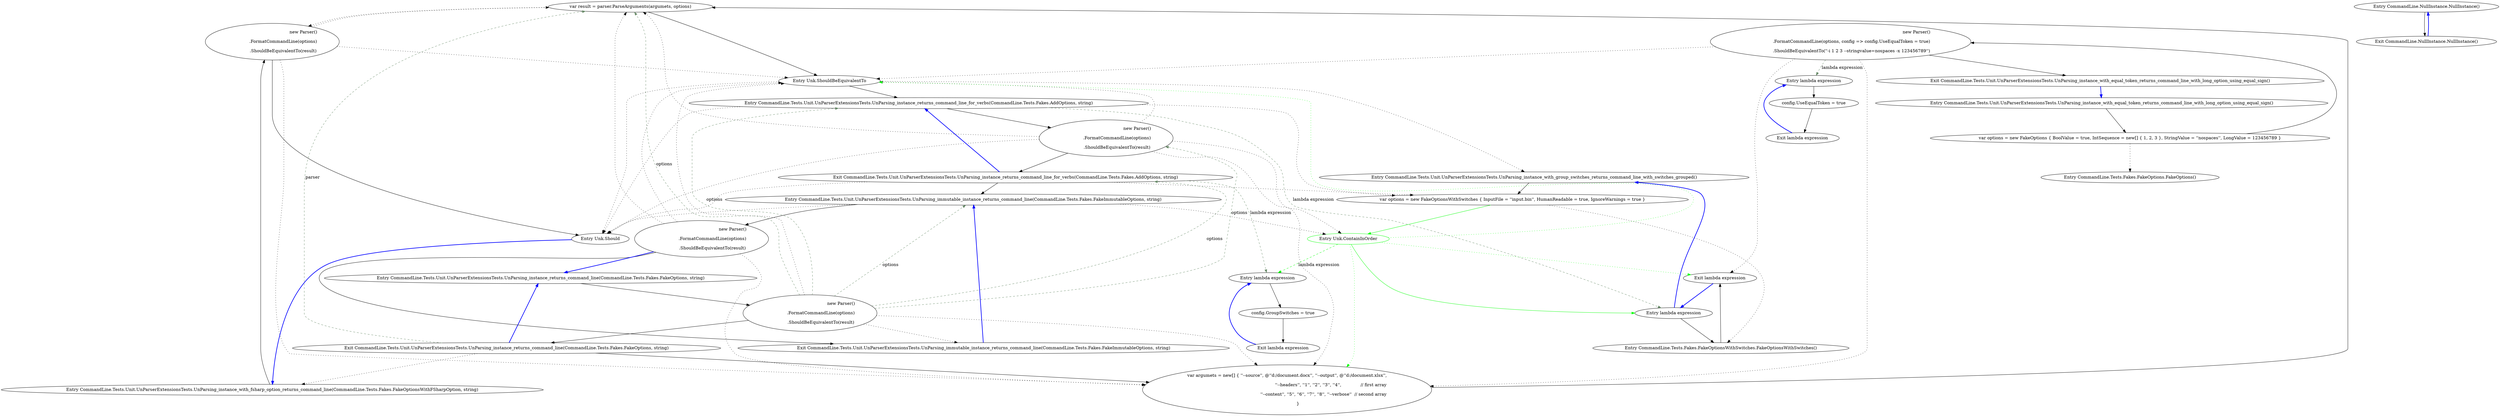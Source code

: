 digraph  {
m0_4 [label="var result = parser.ParseArguments(argumets, options)", span="27-27", cluster="CommandLine.Tests.Unit.Attributes.OptionArrayAttributeFixture.Should_correctly_parse_two_consecutive_arrays()", file="InstanceBuilder.cs"];
m0_11 [label="Exit CommandLine.Tests.Unit.UnParserExtensionsTests.UnParsing_immutable_instance_returns_command_line(CommandLine.Tests.Fakes.FakeImmutableOptions, string)", span="33-33", cluster="CommandLine.Tests.Unit.UnParserExtensionsTests.UnParsing_immutable_instance_returns_command_line(CommandLine.Tests.Fakes.FakeImmutableOptions, string)", file="InstanceBuilder.cs"];
m0_15 [label="Entry CommandLine.Tests.Unit.UnParserExtensionsTests.UnParsing_instance_with_group_switches_returns_command_line_with_switches_grouped()", span="50-50", cluster="CommandLine.Tests.Unit.UnParserExtensionsTests.UnParsing_instance_with_group_switches_returns_command_line_with_switches_grouped()", file="InstanceBuilder.cs"];
m0_20 [label="Exit lambda expression", span="31-31", cluster="lambda expression", file="InstanceBuilder.cs"];
m0_13 [label="new Parser()\r\n                .FormatCommandLine(options)\r\n                .ShouldBeEquivalentTo(result)", span="44-46", cluster="CommandLine.Tests.Unit.UnParserExtensionsTests.UnParsing_instance_with_fsharp_option_returns_command_line(CommandLine.Tests.Fakes.FakeOptionsWithFSharpOption, string)", file="InstanceBuilder.cs"];
m0_28 [label="Entry CommandLine.Tests.Fakes.FakeOptions.FakeOptions()", span="6-6", cluster="CommandLine.Tests.Fakes.FakeOptions.FakeOptions()", file="InstanceBuilder.cs"];
m0_16 [label="var options = new FakeOptionsWithSwitches { InputFile = ''input.bin'', HumanReadable = true, IgnoreWarnings = true }", span="52-52", cluster="CommandLine.Tests.Unit.UnParserExtensionsTests.UnParsing_instance_with_group_switches_returns_command_line_with_switches_grouped()", file="InstanceBuilder.cs"];
m0_3 [label="var argumets = new[] { ''--source'', @''d:/document.docx'', ''--output'', @''d:/document.xlsx'',\r\n                    ''--headers'', ''1'', ''2'', ''3'', ''4'',              // first array\r\n                    ''--content'', ''5'', ''6'', ''7'', ''8'', ''--verbose''  // second array\r\n                }", span="21-24", cluster="CommandLine.Tests.Unit.Attributes.OptionArrayAttributeFixture.Should_correctly_parse_two_consecutive_arrays()", file="InstanceBuilder.cs"];
m0_12 [label="Entry CommandLine.Tests.Unit.UnParserExtensionsTests.UnParsing_instance_with_fsharp_option_returns_command_line(CommandLine.Tests.Fakes.FakeOptionsWithFSharpOption, string)", span="42-42", cluster="CommandLine.Tests.Unit.UnParserExtensionsTests.UnParsing_instance_with_fsharp_option_returns_command_line(CommandLine.Tests.Fakes.FakeOptionsWithFSharpOption, string)", file="InstanceBuilder.cs"];
m0_0 [label="Entry CommandLine.Tests.Unit.UnParserExtensionsTests.UnParsing_instance_returns_command_line(CommandLine.Tests.Fakes.FakeOptions, string)", span="15-15", cluster="CommandLine.Tests.Unit.UnParserExtensionsTests.UnParsing_instance_returns_command_line(CommandLine.Tests.Fakes.FakeOptions, string)", file="InstanceBuilder.cs"];
m0_1 [label="new Parser()\r\n                .FormatCommandLine(options)\r\n                .ShouldBeEquivalentTo(result)", span="17-19", cluster="CommandLine.Tests.Unit.UnParserExtensionsTests.UnParsing_instance_returns_command_line(CommandLine.Tests.Fakes.FakeOptions, string)", file="InstanceBuilder.cs"];
m0_2 [label="Exit CommandLine.Tests.Unit.UnParserExtensionsTests.UnParsing_instance_returns_command_line(CommandLine.Tests.Fakes.FakeOptions, string)", span="15-15", cluster="CommandLine.Tests.Unit.UnParserExtensionsTests.UnParsing_instance_returns_command_line(CommandLine.Tests.Fakes.FakeOptions, string)", file="InstanceBuilder.cs"];
m0_6 [label="Entry CommandLine.Tests.Unit.UnParserExtensionsTests.UnParsing_instance_returns_command_line_for_verbs(CommandLine.Tests.Fakes.AddOptions, string)", span="24-24", cluster="CommandLine.Tests.Unit.UnParserExtensionsTests.UnParsing_instance_returns_command_line_for_verbs(CommandLine.Tests.Fakes.AddOptions, string)", file="InstanceBuilder.cs"];
m0_7 [label="new Parser()\r\n                .FormatCommandLine(options)\r\n                .ShouldBeEquivalentTo(result)", span="26-28", cluster="CommandLine.Tests.Unit.UnParserExtensionsTests.UnParsing_instance_returns_command_line_for_verbs(CommandLine.Tests.Fakes.AddOptions, string)", file="InstanceBuilder.cs"];
m0_8 [label="Exit CommandLine.Tests.Unit.UnParserExtensionsTests.UnParsing_instance_returns_command_line_for_verbs(CommandLine.Tests.Fakes.AddOptions, string)", span="24-24", cluster="CommandLine.Tests.Unit.UnParserExtensionsTests.UnParsing_instance_returns_command_line_for_verbs(CommandLine.Tests.Fakes.AddOptions, string)", file="InstanceBuilder.cs"];
m0_9 [label="Entry CommandLine.Tests.Unit.UnParserExtensionsTests.UnParsing_immutable_instance_returns_command_line(CommandLine.Tests.Fakes.FakeImmutableOptions, string)", span="33-33", cluster="CommandLine.Tests.Unit.UnParserExtensionsTests.UnParsing_immutable_instance_returns_command_line(CommandLine.Tests.Fakes.FakeImmutableOptions, string)", file="InstanceBuilder.cs"];
m0_5 [label="Entry Unk.ShouldBeEquivalentTo", span="", cluster="Unk.ShouldBeEquivalentTo", file="InstanceBuilder.cs"];
m0_10 [label="new Parser()\r\n                .FormatCommandLine(options)\r\n                .ShouldBeEquivalentTo(result)", span="35-37", cluster="CommandLine.Tests.Unit.UnParserExtensionsTests.UnParsing_immutable_instance_returns_command_line(CommandLine.Tests.Fakes.FakeImmutableOptions, string)", file="InstanceBuilder.cs"];
m0_17 [label="Entry Unk.ContainInOrder", span="", cluster="Unk.ContainInOrder", color=green, community=0, file="InstanceBuilder.cs"];
m0_18 [label="Entry lambda expression", span="31-31", cluster="lambda expression", file="InstanceBuilder.cs"];
m0_29 [label="Entry lambda expression", span="63-63", cluster="lambda expression", file="InstanceBuilder.cs"];
m0_21 [label="Entry lambda expression", span="54-54", cluster="lambda expression", file="InstanceBuilder.cs"];
m0_19 [label="Entry CommandLine.Tests.Fakes.FakeOptionsWithSwitches.FakeOptionsWithSwitches()", span="4-4", cluster="CommandLine.Tests.Fakes.FakeOptionsWithSwitches.FakeOptionsWithSwitches()", file="InstanceBuilder.cs"];
m0_22 [label="config.GroupSwitches = true", span="54-54", cluster="lambda expression", file="InstanceBuilder.cs"];
m0_23 [label="Exit lambda expression", span="54-54", cluster="lambda expression", file="InstanceBuilder.cs"];
m0_30 [label="config.UseEqualToken = true", span="63-63", cluster="lambda expression", file="InstanceBuilder.cs"];
m0_31 [label="Exit lambda expression", span="63-63", cluster="lambda expression", file="InstanceBuilder.cs"];
m0_14 [label="Entry Unk.Should", span="", cluster="Unk.Should", file="InstanceBuilder.cs"];
m0_24 [label="Entry CommandLine.Tests.Unit.UnParserExtensionsTests.UnParsing_instance_with_equal_token_returns_command_line_with_long_option_using_equal_sign()", span="59-59", cluster="CommandLine.Tests.Unit.UnParserExtensionsTests.UnParsing_instance_with_equal_token_returns_command_line_with_long_option_using_equal_sign()", file="InstanceBuilder.cs"];
m0_26 [label="new Parser()\r\n                .FormatCommandLine(options, config => config.UseEqualToken = true)\r\n                .ShouldBeEquivalentTo(''-i 1 2 3 --stringvalue=nospaces -x 123456789'')", span="62-64", cluster="CommandLine.Tests.Unit.UnParserExtensionsTests.UnParsing_instance_with_equal_token_returns_command_line_with_long_option_using_equal_sign()", file="InstanceBuilder.cs"];
m0_25 [label="var options = new FakeOptions { BoolValue = true, IntSequence = new[] { 1, 2, 3 }, StringValue = ''nospaces'', LongValue = 123456789 }", span="61-61", cluster="CommandLine.Tests.Unit.UnParserExtensionsTests.UnParsing_instance_with_equal_token_returns_command_line_with_long_option_using_equal_sign()", file="InstanceBuilder.cs"];
m0_27 [label="Exit CommandLine.Tests.Unit.UnParserExtensionsTests.UnParsing_instance_with_equal_token_returns_command_line_with_long_option_using_equal_sign()", span="59-59", cluster="CommandLine.Tests.Unit.UnParserExtensionsTests.UnParsing_instance_with_equal_token_returns_command_line_with_long_option_using_equal_sign()", file="InstanceBuilder.cs"];
m2_0 [label="Entry CommandLine.NullInstance.NullInstance()", span="9-9", cluster="CommandLine.NullInstance.NullInstance()", file="InstanceBuilder_new.cs"];
m2_1 [label="Exit CommandLine.NullInstance.NullInstance()", span="9-9", cluster="CommandLine.NullInstance.NullInstance()", file="InstanceBuilder_new.cs"];
m0_4 -> m0_5  [key=0, style=solid];
m0_4 -> m0_13  [key=2, style=dotted];
m0_11 -> m0_9  [key=0, style=bold, color=blue];
m0_15 -> m0_16  [key=0, style=solid];
m0_20 -> m0_18  [key=0, style=bold, color=blue];
m0_13 -> m0_3  [key=2, style=dotted];
m0_13 -> m0_5  [key=2, style=dotted];
m0_13 -> m0_14  [key=0, style=solid];
m0_13 -> m0_4  [key=2, style=dotted];
m0_16 -> m0_17  [key=0, style=solid, color=green];
m0_16 -> m0_19  [key=2, style=dotted];
m0_3 -> m0_4  [key=0, style=solid];
m0_12 -> m0_13  [key=0, style=solid];
m0_0 -> m0_1  [key=0, style=solid];
m0_1 -> m0_2  [key=0, style=solid];
m0_1 -> m0_11  [key=2, style=dotted];
m0_1 -> m0_4  [key=1, style=dashed, color=darkseagreen4, label=options];
m0_1 -> m0_6  [key=1, style=dashed, color=darkseagreen4, label=options];
m0_1 -> m0_7  [key=1, style=dashed, color=darkseagreen4, label=options];
m0_1 -> m0_8  [key=1, style=dashed, color=darkseagreen4, label=options];
m0_1 -> m0_9  [key=1, style=dashed, color=darkseagreen4, label=options];
m0_1 -> m0_3  [key=2, style=dotted];
m0_1 -> m0_5  [key=2, style=dotted];
m0_2 -> m0_3  [key=0, style=solid];
m0_2 -> m0_12  [key=2, style=dotted];
m0_2 -> m0_4  [key=1, style=dashed, color=darkseagreen4, label=parser];
m0_2 -> m0_0  [key=0, style=bold, color=blue];
m0_6 -> m0_7  [key=0, style=solid];
m0_6 -> m0_14  [key=2, style=dotted];
m0_6 -> m0_16  [key=2, style=dotted];
m0_6 -> m0_18  [key=1, style=dashed, color=darkseagreen4, label="lambda expression"];
m0_7 -> m0_8  [key=0, style=solid];
m0_7 -> m0_14  [key=2, style=dotted];
m0_7 -> m0_17  [key=2, style=dotted];
m0_7 -> m0_3  [key=2, style=dotted];
m0_7 -> m0_5  [key=2, style=dotted];
m0_7 -> m0_4  [key=2, style=dotted];
m0_8 -> m0_9  [key=0, style=solid];
m0_8 -> m0_14  [key=2, style=dotted];
m0_8 -> m0_16  [key=2, style=dotted];
m0_8 -> m0_21  [key=1, style=dashed, color=darkseagreen4, label="lambda expression"];
m0_8 -> m0_6  [key=0, style=bold, color=blue];
m0_9 -> m0_10  [key=0, style=solid];
m0_9 -> m0_14  [key=2, style=dotted];
m0_9 -> m0_17  [key=2, style=dotted];
m0_5 -> m0_6  [key=0, style=solid];
m0_5 -> m0_14  [key=2, style=dotted];
m0_5 -> m0_15  [key=2, style=dotted];
m0_10 -> m0_0  [key=0, style=bold, color=blue];
m0_10 -> m0_3  [key=2, style=dotted];
m0_10 -> m0_5  [key=2, style=dotted];
m0_10 -> m0_11  [key=0, style=solid];
m0_10 -> m0_4  [key=2, style=dotted];
m0_17 -> m0_18  [key=0, style=solid, color=green];
m0_17 -> m0_3  [key=2, style=dotted, color=green];
m0_17 -> m0_20  [key=2, style=dotted, color=green];
m0_17 -> m0_5  [key=2, style=dotted, color=green];
m0_17 -> m0_21  [key=1, style=dashed, color=green, label="lambda expression"];
m0_18 -> m0_15  [key=0, style=bold, color=blue];
m0_18 -> m0_19  [key=0, style=solid];
m0_29 -> m0_30  [key=0, style=solid];
m0_21 -> m0_22  [key=0, style=solid];
m0_19 -> m0_20  [key=0, style=solid];
m0_22 -> m0_23  [key=0, style=solid];
m0_23 -> m0_21  [key=0, style=bold, color=blue];
m0_30 -> m0_31  [key=0, style=solid];
m0_31 -> m0_29  [key=0, style=bold, color=blue];
m0_14 -> m0_12  [key=0, style=bold, color=blue];
m0_24 -> m0_25  [key=0, style=solid];
m0_26 -> m0_3  [key=2, style=dotted];
m0_26 -> m0_20  [key=2, style=dotted];
m0_26 -> m0_5  [key=2, style=dotted];
m0_26 -> m0_27  [key=0, style=solid];
m0_26 -> m0_29  [key=1, style=dashed, color=darkseagreen4, label="lambda expression"];
m0_25 -> m0_26  [key=0, style=solid];
m0_25 -> m0_28  [key=2, style=dotted];
m0_27 -> m0_24  [key=0, style=bold, color=blue];
m2_0 -> m2_1  [key=0, style=solid];
m2_1 -> m2_0  [key=0, style=bold, color=blue];
}
